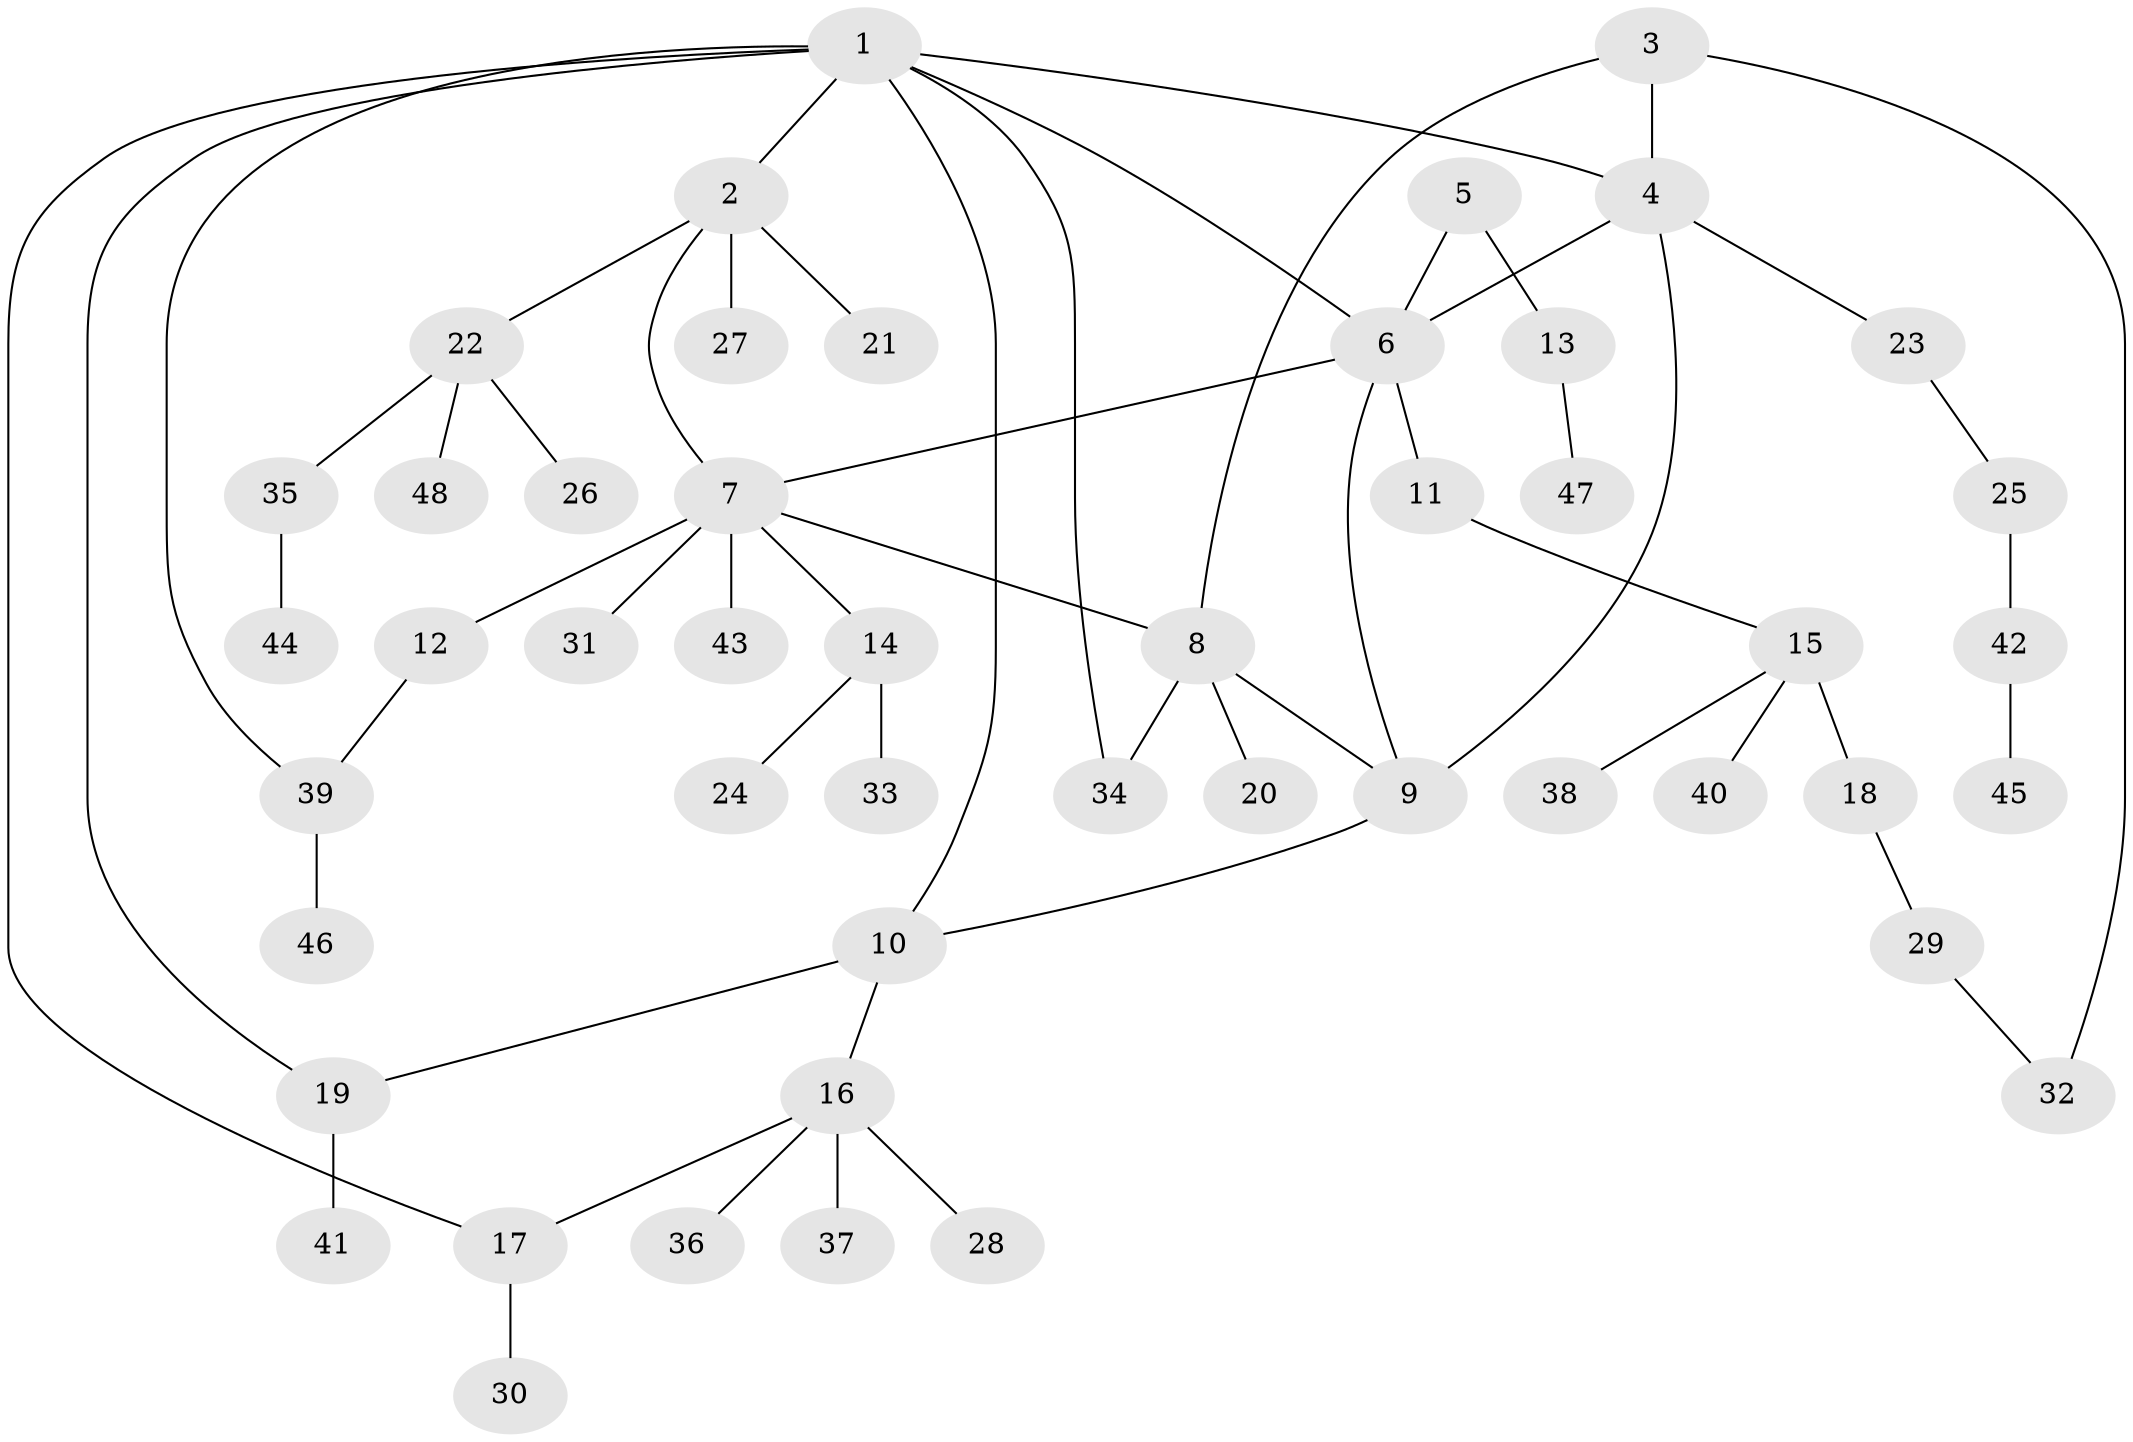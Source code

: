 // coarse degree distribution, {8: 0.029411764705882353, 5: 0.058823529411764705, 2: 0.23529411764705882, 6: 0.058823529411764705, 3: 0.14705882352941177, 4: 0.08823529411764706, 1: 0.38235294117647056}
// Generated by graph-tools (version 1.1) at 2025/37/03/04/25 23:37:33]
// undirected, 48 vertices, 58 edges
graph export_dot {
  node [color=gray90,style=filled];
  1;
  2;
  3;
  4;
  5;
  6;
  7;
  8;
  9;
  10;
  11;
  12;
  13;
  14;
  15;
  16;
  17;
  18;
  19;
  20;
  21;
  22;
  23;
  24;
  25;
  26;
  27;
  28;
  29;
  30;
  31;
  32;
  33;
  34;
  35;
  36;
  37;
  38;
  39;
  40;
  41;
  42;
  43;
  44;
  45;
  46;
  47;
  48;
  1 -- 2;
  1 -- 4;
  1 -- 6;
  1 -- 10;
  1 -- 17;
  1 -- 19;
  1 -- 34;
  1 -- 39;
  2 -- 7;
  2 -- 21;
  2 -- 22;
  2 -- 27;
  3 -- 4;
  3 -- 8;
  3 -- 32;
  4 -- 6;
  4 -- 9;
  4 -- 23;
  5 -- 6;
  5 -- 13;
  6 -- 7;
  6 -- 9;
  6 -- 11;
  7 -- 8;
  7 -- 12;
  7 -- 14;
  7 -- 31;
  7 -- 43;
  8 -- 9;
  8 -- 20;
  8 -- 34;
  9 -- 10;
  10 -- 16;
  10 -- 19;
  11 -- 15;
  12 -- 39;
  13 -- 47;
  14 -- 24;
  14 -- 33;
  15 -- 18;
  15 -- 38;
  15 -- 40;
  16 -- 17;
  16 -- 28;
  16 -- 36;
  16 -- 37;
  17 -- 30;
  18 -- 29;
  19 -- 41;
  22 -- 26;
  22 -- 35;
  22 -- 48;
  23 -- 25;
  25 -- 42;
  29 -- 32;
  35 -- 44;
  39 -- 46;
  42 -- 45;
}
